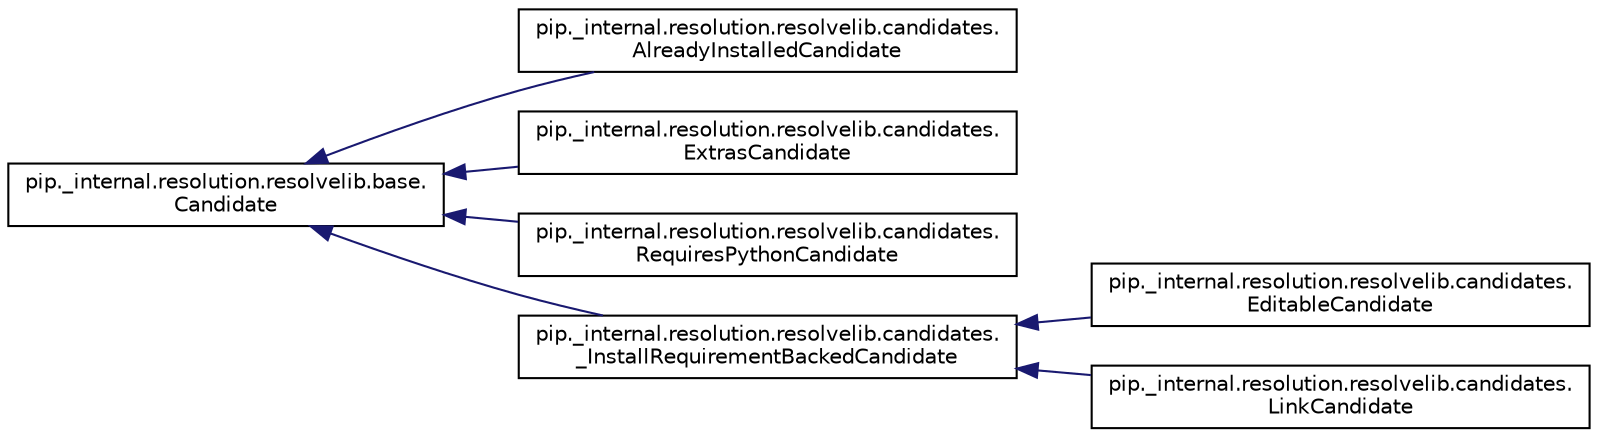 digraph "Graphical Class Hierarchy"
{
 // LATEX_PDF_SIZE
  edge [fontname="Helvetica",fontsize="10",labelfontname="Helvetica",labelfontsize="10"];
  node [fontname="Helvetica",fontsize="10",shape=record];
  rankdir="LR";
  Node0 [label="pip._internal.resolution.resolvelib.base.\lCandidate",height=0.2,width=0.4,color="black", fillcolor="white", style="filled",URL="$classpip_1_1__internal_1_1resolution_1_1resolvelib_1_1base_1_1Candidate.html",tooltip=" "];
  Node0 -> Node1 [dir="back",color="midnightblue",fontsize="10",style="solid",fontname="Helvetica"];
  Node1 [label="pip._internal.resolution.resolvelib.candidates.\lAlreadyInstalledCandidate",height=0.2,width=0.4,color="black", fillcolor="white", style="filled",URL="$classpip_1_1__internal_1_1resolution_1_1resolvelib_1_1candidates_1_1AlreadyInstalledCandidate.html",tooltip=" "];
  Node0 -> Node2 [dir="back",color="midnightblue",fontsize="10",style="solid",fontname="Helvetica"];
  Node2 [label="pip._internal.resolution.resolvelib.candidates.\lExtrasCandidate",height=0.2,width=0.4,color="black", fillcolor="white", style="filled",URL="$classpip_1_1__internal_1_1resolution_1_1resolvelib_1_1candidates_1_1ExtrasCandidate.html",tooltip=" "];
  Node0 -> Node3 [dir="back",color="midnightblue",fontsize="10",style="solid",fontname="Helvetica"];
  Node3 [label="pip._internal.resolution.resolvelib.candidates.\lRequiresPythonCandidate",height=0.2,width=0.4,color="black", fillcolor="white", style="filled",URL="$classpip_1_1__internal_1_1resolution_1_1resolvelib_1_1candidates_1_1RequiresPythonCandidate.html",tooltip=" "];
  Node0 -> Node4 [dir="back",color="midnightblue",fontsize="10",style="solid",fontname="Helvetica"];
  Node4 [label="pip._internal.resolution.resolvelib.candidates.\l_InstallRequirementBackedCandidate",height=0.2,width=0.4,color="black", fillcolor="white", style="filled",URL="$classpip_1_1__internal_1_1resolution_1_1resolvelib_1_1candidates_1_1__InstallRequirementBackedCandidate.html",tooltip=" "];
  Node4 -> Node5 [dir="back",color="midnightblue",fontsize="10",style="solid",fontname="Helvetica"];
  Node5 [label="pip._internal.resolution.resolvelib.candidates.\lEditableCandidate",height=0.2,width=0.4,color="black", fillcolor="white", style="filled",URL="$classpip_1_1__internal_1_1resolution_1_1resolvelib_1_1candidates_1_1EditableCandidate.html",tooltip=" "];
  Node4 -> Node6 [dir="back",color="midnightblue",fontsize="10",style="solid",fontname="Helvetica"];
  Node6 [label="pip._internal.resolution.resolvelib.candidates.\lLinkCandidate",height=0.2,width=0.4,color="black", fillcolor="white", style="filled",URL="$classpip_1_1__internal_1_1resolution_1_1resolvelib_1_1candidates_1_1LinkCandidate.html",tooltip=" "];
}
